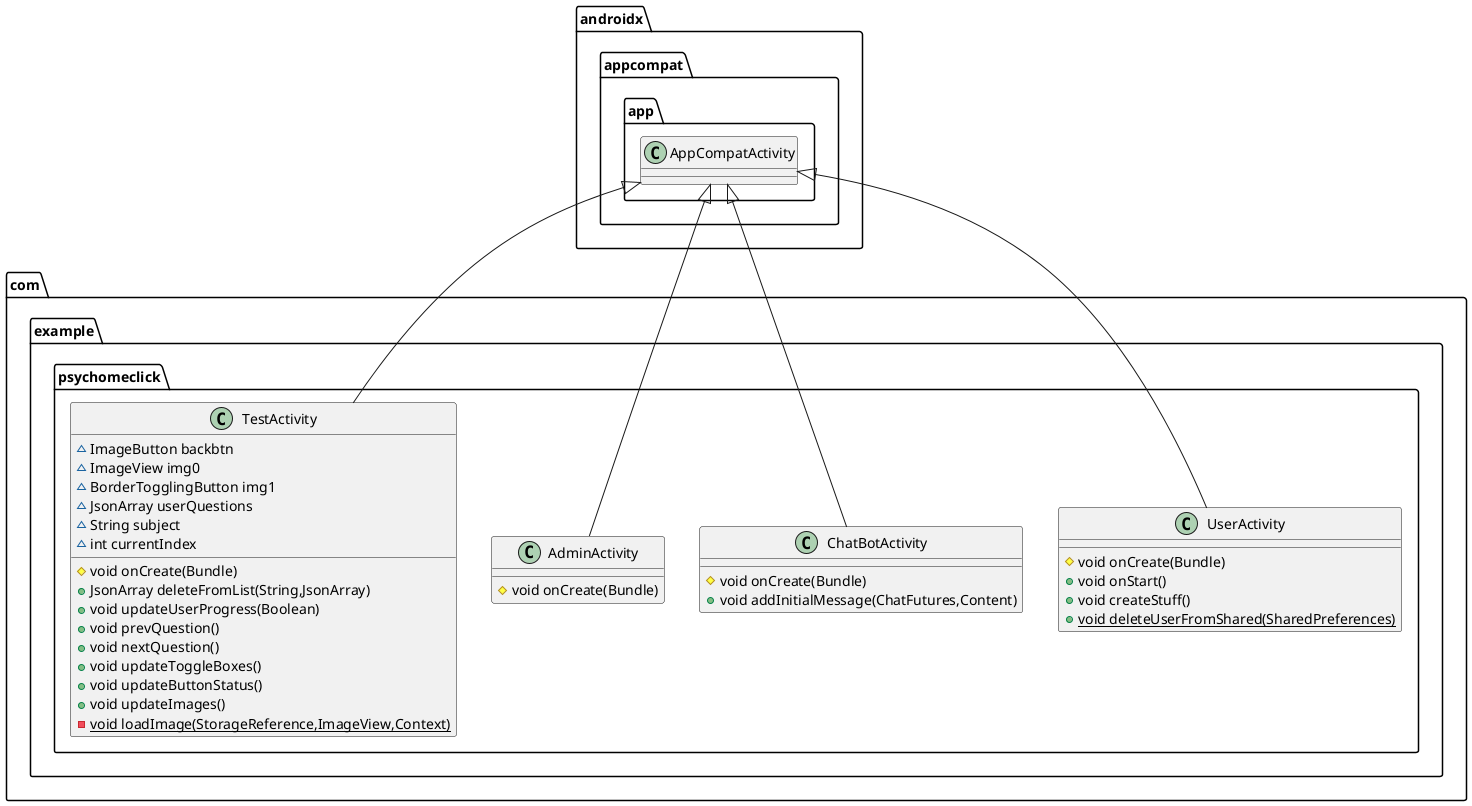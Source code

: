 @startuml
class com.example.psychomeclick.UserActivity {
# void onCreate(Bundle)
+ void onStart()
+ void createStuff()
+ {static} void deleteUserFromShared(SharedPreferences)
}

class com.example.psychomeclick.ChatBotActivity {
# void onCreate(Bundle)
+ void addInitialMessage(ChatFutures,Content)
}

class com.example.psychomeclick.AdminActivity {
# void onCreate(Bundle)
}

class com.example.psychomeclick.TestActivity {
~ ImageButton backbtn
~ ImageView img0
~ BorderTogglingButton img1
~ JsonArray userQuestions
~ String subject
~ int currentIndex
# void onCreate(Bundle)
+ JsonArray deleteFromList(String,JsonArray)
+ void updateUserProgress(Boolean)
+ void prevQuestion()
+ void nextQuestion()
+ void updateToggleBoxes()
+ void updateButtonStatus()
+ void updateImages()
- {static} void loadImage(StorageReference,ImageView,Context)
}




androidx.appcompat.app.AppCompatActivity <|-- com.example.psychomeclick.UserActivity
androidx.appcompat.app.AppCompatActivity <|-- com.example.psychomeclick.ChatBotActivity
androidx.appcompat.app.AppCompatActivity <|-- com.example.psychomeclick.AdminActivity
androidx.appcompat.app.AppCompatActivity <|-- com.example.psychomeclick.TestActivity
@enduml